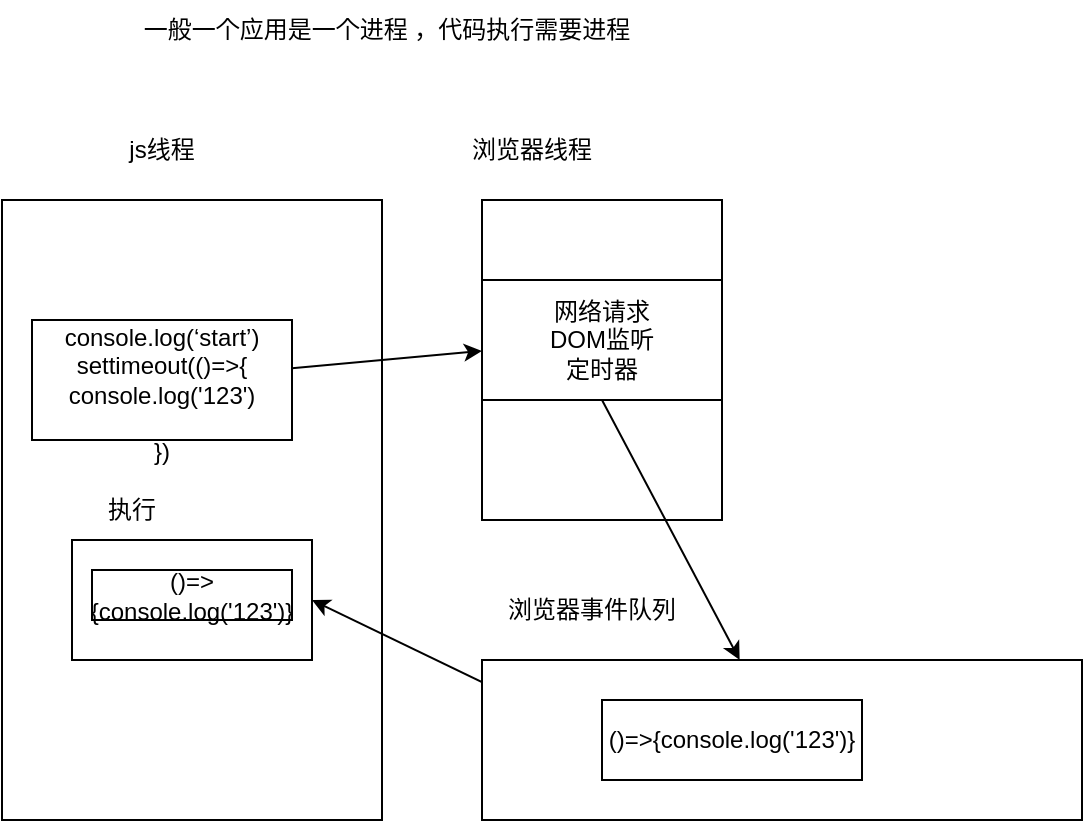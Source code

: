 <mxfile>
    <diagram id="fB6Yf-s6rGn8rVjec_UQ" name="第 1 页">
        <mxGraphModel dx="833" dy="512" grid="1" gridSize="10" guides="1" tooltips="1" connect="1" arrows="1" fold="1" page="1" pageScale="1" pageWidth="827" pageHeight="1169" math="0" shadow="0">
            <root>
                <mxCell id="0"/>
                <mxCell id="1" parent="0"/>
                <mxCell id="2" value="" style="rounded=0;whiteSpace=wrap;html=1;" parent="1" vertex="1">
                    <mxGeometry x="160" y="150" width="190" height="310" as="geometry"/>
                </mxCell>
                <mxCell id="11" style="edgeStyle=none;html=1;" parent="1" source="3" target="10" edge="1">
                    <mxGeometry relative="1" as="geometry"/>
                </mxCell>
                <mxCell id="3" value="&lt;br&gt;console.log(‘start’)&lt;br&gt;settimeout(()=&amp;gt;{&lt;br&gt;console.log('123')&lt;br&gt;&lt;br&gt;})" style="rounded=0;whiteSpace=wrap;html=1;" parent="1" vertex="1">
                    <mxGeometry x="175" y="210" width="130" height="60" as="geometry"/>
                </mxCell>
                <mxCell id="4" value="js线程" style="text;html=1;strokeColor=none;fillColor=none;align=center;verticalAlign=middle;whiteSpace=wrap;rounded=0;" parent="1" vertex="1">
                    <mxGeometry x="210" y="110" width="60" height="30" as="geometry"/>
                </mxCell>
                <mxCell id="6" value="" style="rounded=0;whiteSpace=wrap;html=1;" parent="1" vertex="1">
                    <mxGeometry x="400" y="150" width="120" height="160" as="geometry"/>
                </mxCell>
                <mxCell id="7" value="浏览器线程" style="text;html=1;strokeColor=none;fillColor=none;align=center;verticalAlign=middle;whiteSpace=wrap;rounded=0;" parent="1" vertex="1">
                    <mxGeometry x="390" y="110" width="70" height="30" as="geometry"/>
                </mxCell>
                <mxCell id="14" style="edgeStyle=none;html=1;entryX=1;entryY=0.5;entryDx=0;entryDy=0;exitX=0;exitY=0.5;exitDx=0;exitDy=0;" parent="1" source="13" target="17" edge="1">
                    <mxGeometry relative="1" as="geometry"/>
                </mxCell>
                <mxCell id="8" value="" style="rounded=0;whiteSpace=wrap;html=1;" parent="1" vertex="1">
                    <mxGeometry x="400" y="380" width="300" height="80" as="geometry"/>
                </mxCell>
                <mxCell id="9" value="浏览器事件队列" style="text;html=1;strokeColor=none;fillColor=none;align=center;verticalAlign=middle;whiteSpace=wrap;rounded=0;" parent="1" vertex="1">
                    <mxGeometry x="400" y="340" width="110" height="30" as="geometry"/>
                </mxCell>
                <mxCell id="12" style="edgeStyle=none;html=1;exitX=0.5;exitY=1;exitDx=0;exitDy=0;" parent="1" source="10" target="8" edge="1">
                    <mxGeometry relative="1" as="geometry"/>
                </mxCell>
                <mxCell id="10" value="网络请求&lt;br&gt;DOM监听&lt;br&gt;定时器" style="rounded=0;whiteSpace=wrap;html=1;" parent="1" vertex="1">
                    <mxGeometry x="400" y="190" width="120" height="60" as="geometry"/>
                </mxCell>
                <mxCell id="13" value="()=&amp;gt;{console.log('123')}" style="rounded=0;whiteSpace=wrap;html=1;" parent="1" vertex="1">
                    <mxGeometry x="460" y="400" width="130" height="40" as="geometry"/>
                </mxCell>
                <mxCell id="17" value="" style="rounded=0;whiteSpace=wrap;html=1;" parent="1" vertex="1">
                    <mxGeometry x="195" y="320" width="120" height="60" as="geometry"/>
                </mxCell>
                <mxCell id="19" value="执行" style="text;html=1;strokeColor=none;fillColor=none;align=center;verticalAlign=middle;whiteSpace=wrap;rounded=0;" parent="1" vertex="1">
                    <mxGeometry x="195" y="290" width="60" height="30" as="geometry"/>
                </mxCell>
                <mxCell id="20" value="()=&amp;gt;{console.log('123')}" style="rounded=0;whiteSpace=wrap;html=1;" parent="1" vertex="1">
                    <mxGeometry x="205" y="335" width="100" height="25" as="geometry"/>
                </mxCell>
                <mxCell id="21" value="一般一个应用是一个进程 ，代码执行需要进程" style="text;html=1;strokeColor=none;fillColor=none;align=center;verticalAlign=middle;whiteSpace=wrap;rounded=0;" vertex="1" parent="1">
                    <mxGeometry x="205" y="50" width="295" height="30" as="geometry"/>
                </mxCell>
            </root>
        </mxGraphModel>
    </diagram>
</mxfile>